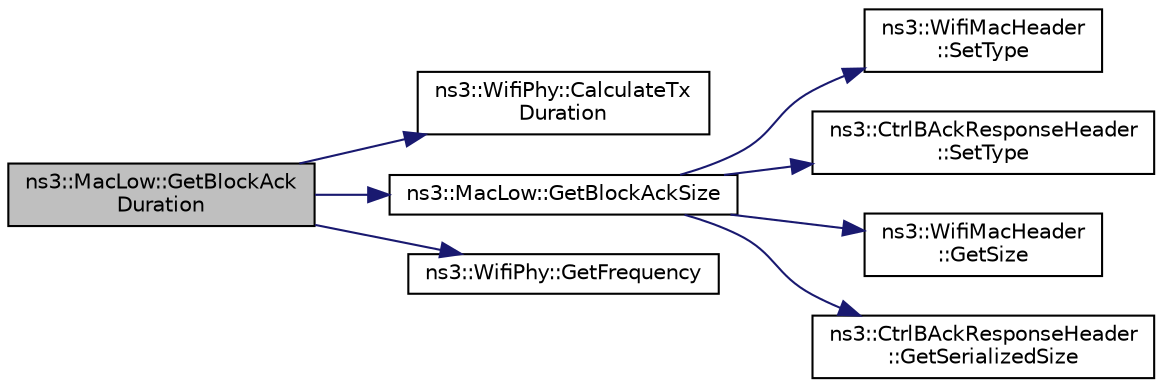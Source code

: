 digraph "ns3::MacLow::GetBlockAckDuration"
{
  edge [fontname="Helvetica",fontsize="10",labelfontname="Helvetica",labelfontsize="10"];
  node [fontname="Helvetica",fontsize="10",shape=record];
  rankdir="LR";
  Node1 [label="ns3::MacLow::GetBlockAck\lDuration",height=0.2,width=0.4,color="black", fillcolor="grey75", style="filled", fontcolor="black"];
  Node1 -> Node2 [color="midnightblue",fontsize="10",style="solid"];
  Node2 [label="ns3::WifiPhy::CalculateTx\lDuration",height=0.2,width=0.4,color="black", fillcolor="white", style="filled",URL="$d6/d5a/classns3_1_1WifiPhy.html#aee98c7241bb4f0bb8e6d90f5771dacc7"];
  Node1 -> Node3 [color="midnightblue",fontsize="10",style="solid"];
  Node3 [label="ns3::MacLow::GetBlockAckSize",height=0.2,width=0.4,color="black", fillcolor="white", style="filled",URL="$d3/da6/classns3_1_1MacLow.html#a2a57939c6cb34116ae21763bf9505fbf"];
  Node3 -> Node4 [color="midnightblue",fontsize="10",style="solid"];
  Node4 [label="ns3::WifiMacHeader\l::SetType",height=0.2,width=0.4,color="black", fillcolor="white", style="filled",URL="$d2/d9b/classns3_1_1WifiMacHeader.html#a62110862831f8fe389b95f5ddbb54b3f"];
  Node3 -> Node5 [color="midnightblue",fontsize="10",style="solid"];
  Node5 [label="ns3::CtrlBAckResponseHeader\l::SetType",height=0.2,width=0.4,color="black", fillcolor="white", style="filled",URL="$dd/da2/classns3_1_1CtrlBAckResponseHeader.html#aa726aabb711b481d35703f1bf5fe59d9"];
  Node3 -> Node6 [color="midnightblue",fontsize="10",style="solid"];
  Node6 [label="ns3::WifiMacHeader\l::GetSize",height=0.2,width=0.4,color="black", fillcolor="white", style="filled",URL="$d2/d9b/classns3_1_1WifiMacHeader.html#ac9bc562c4b257b464c96cfdf7d7becdf"];
  Node3 -> Node7 [color="midnightblue",fontsize="10",style="solid"];
  Node7 [label="ns3::CtrlBAckResponseHeader\l::GetSerializedSize",height=0.2,width=0.4,color="black", fillcolor="white", style="filled",URL="$dd/da2/classns3_1_1CtrlBAckResponseHeader.html#a6bb606519f2523a48faaec6d11be92fc"];
  Node1 -> Node8 [color="midnightblue",fontsize="10",style="solid"];
  Node8 [label="ns3::WifiPhy::GetFrequency",height=0.2,width=0.4,color="black", fillcolor="white", style="filled",URL="$d6/d5a/classns3_1_1WifiPhy.html#ad2508d94faf22d690d6b8b4367934fd1"];
}
